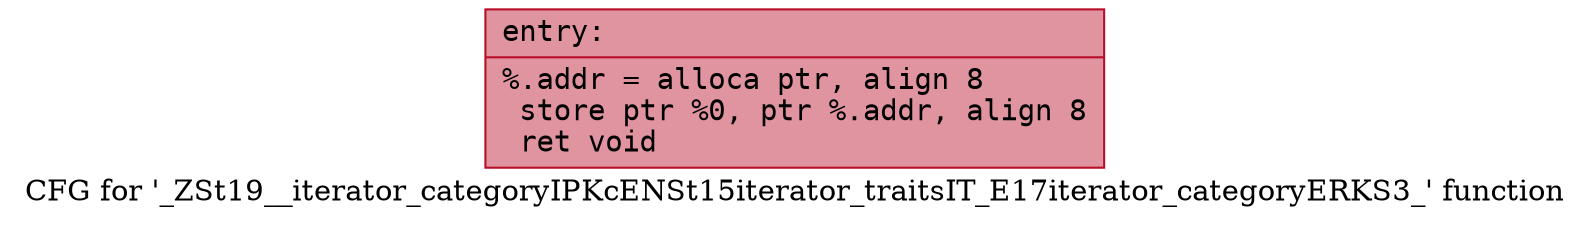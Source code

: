 digraph "CFG for '_ZSt19__iterator_categoryIPKcENSt15iterator_traitsIT_E17iterator_categoryERKS3_' function" {
	label="CFG for '_ZSt19__iterator_categoryIPKcENSt15iterator_traitsIT_E17iterator_categoryERKS3_' function";

	Node0x557ad5ce3650 [shape=record,color="#b70d28ff", style=filled, fillcolor="#b70d2870" fontname="Courier",label="{entry:\l|  %.addr = alloca ptr, align 8\l  store ptr %0, ptr %.addr, align 8\l  ret void\l}"];
}

